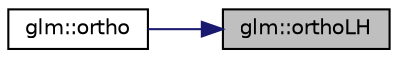 digraph "glm::orthoLH"
{
 // LATEX_PDF_SIZE
  edge [fontname="Helvetica",fontsize="10",labelfontname="Helvetica",labelfontsize="10"];
  node [fontname="Helvetica",fontsize="10",shape=record];
  rankdir="RL";
  Node1 [label="glm::orthoLH",height=0.2,width=0.4,color="black", fillcolor="grey75", style="filled", fontcolor="black",tooltip=" "];
  Node1 -> Node2 [dir="back",color="midnightblue",fontsize="10",style="solid",fontname="Helvetica"];
  Node2 [label="glm::ortho",height=0.2,width=0.4,color="black", fillcolor="white", style="filled",URL="$group__gtc__matrix__transform.html#ga65280251de6e38580110a0577a43d8f8",tooltip=" "];
}
